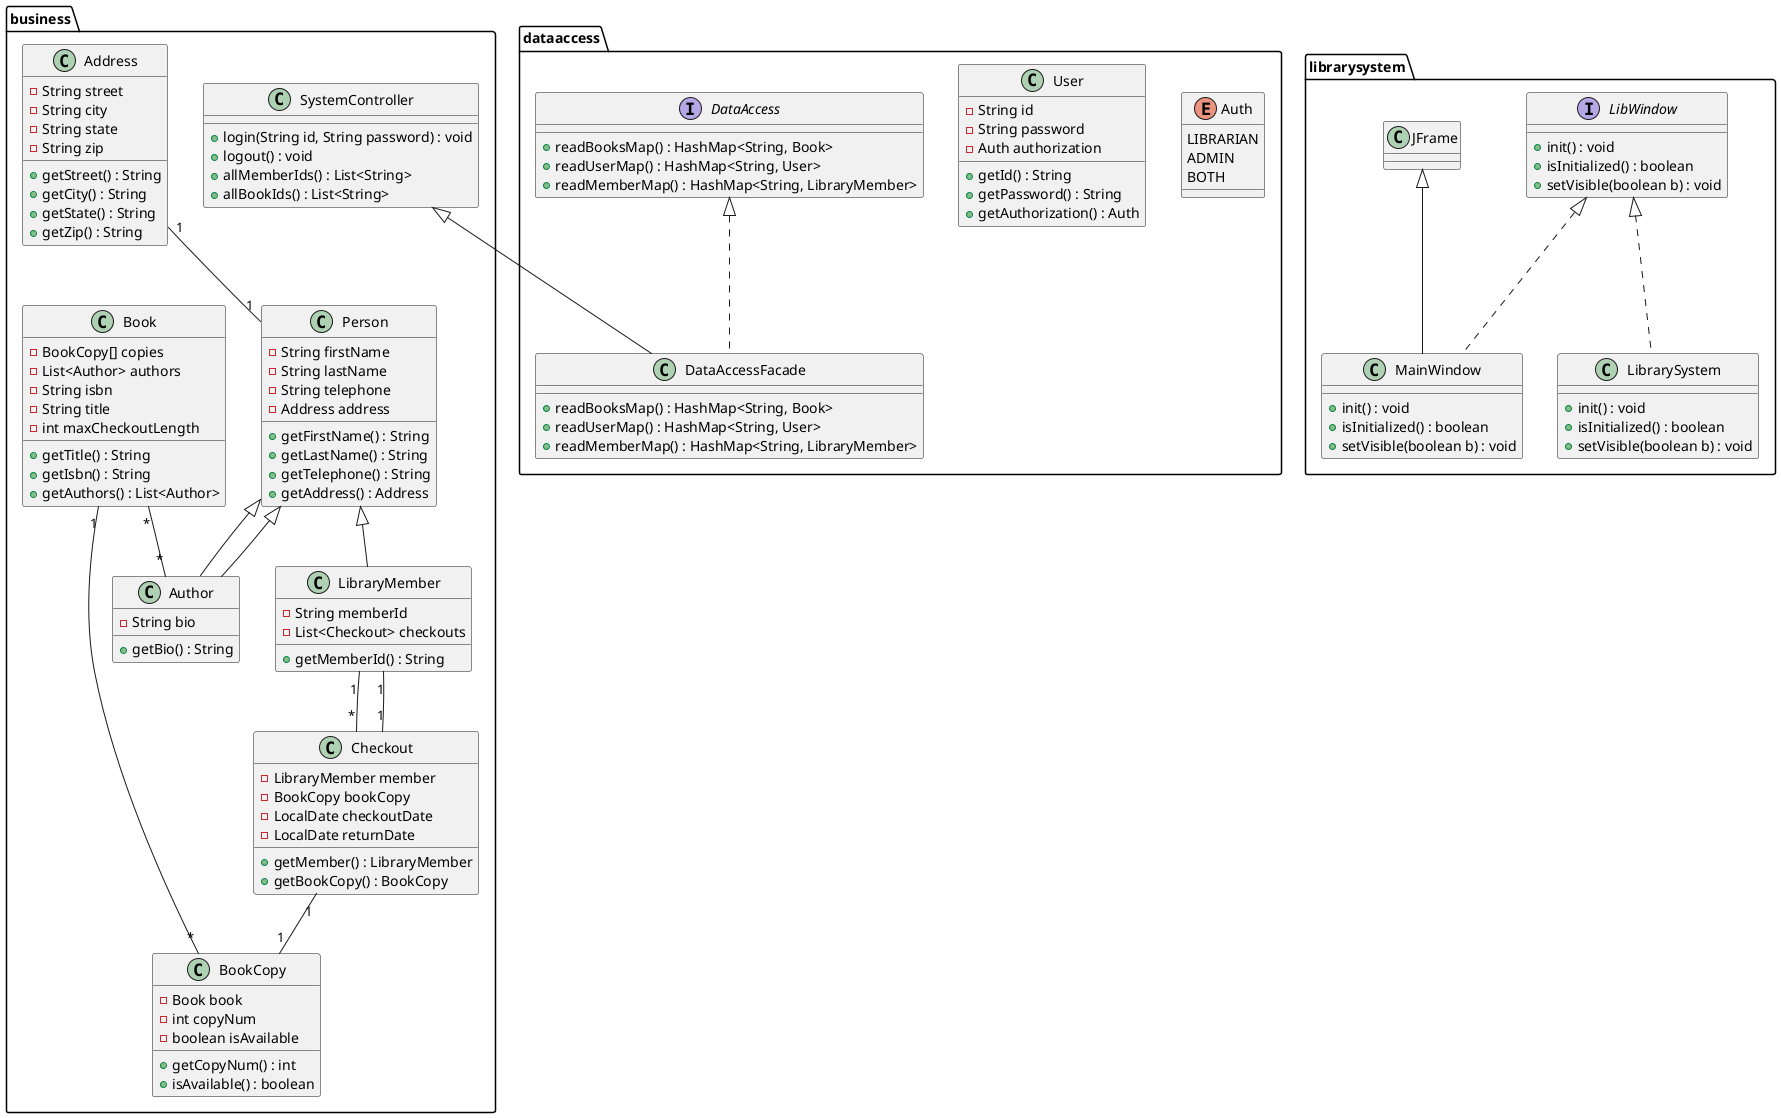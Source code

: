 @startuml

package business {
  class Address {
   - String street
   - String city
   - String state
   - String zip
   + getStreet() : String
   + getCity() : String
   + getState() : String
   + getZip() : String
  }

  class Person {
   - String firstName
   - String lastName
   - String telephone
   - Address address
   + getFirstName() : String
   + getLastName() : String
   + getTelephone() : String
   + getAddress() : Address
  }

  class Author extends Person {
   - String bio
   + getBio() : String
  }

  class Book {
   - BookCopy[] copies
   - List<Author> authors
   - String isbn
   - String title
   - int maxCheckoutLength
   + getTitle() : String
   + getIsbn() : String
   + getAuthors() : List<Author>
  }

  class BookCopy {
   - Book book
   - int copyNum
   - boolean isAvailable
   + getCopyNum() : int
   + isAvailable() : boolean
  }

  class LibraryMember extends Person {
   - String memberId
   - List<Checkout> checkouts
   + getMemberId() : String
  }

  class Checkout {
   - LibraryMember member
   - BookCopy bookCopy
   - LocalDate checkoutDate
   - LocalDate returnDate
   + getMember() : LibraryMember
   + getBookCopy() : BookCopy
  }

  class SystemController {
   + login(String id, String password) : void
   + logout() : void
   + allMemberIds() : List<String>
   + allBookIds() : List<String>
  }
}

package dataaccess {
  enum Auth {
   LIBRARIAN
   ADMIN
   BOTH
  }

  class User {
   - String id
   - String password
   - Auth authorization
   + getId() : String
   + getPassword() : String
   + getAuthorization() : Auth
  }

  interface DataAccess {
   + readBooksMap() : HashMap<String, Book>
   + readUserMap() : HashMap<String, User>
   + readMemberMap() : HashMap<String, LibraryMember>
  }

  class DataAccessFacade implements DataAccess {
   + readBooksMap() : HashMap<String, Book>
   + readUserMap() : HashMap<String, User>
   + readMemberMap() : HashMap<String, LibraryMember>
  }
}

package librarysystem {
  interface LibWindow {
   + init() : void
   + isInitialized() : boolean
   + setVisible(boolean b) : void
  }

  class LibrarySystem implements LibWindow {
   + init() : void
   + isInitialized() : boolean
   + setVisible(boolean b) : void
  }

  class MainWindow extends JFrame implements LibWindow {
   + init() : void
   + isInitialized() : boolean
   + setVisible(boolean b) : void
  }
}

Address "1" -- "1" Person
Person <|-- Author
LibraryMember "1" -- "*" Checkout
Book "1" -- "*" BookCopy
Book "*" -- "*" Author
Checkout "1" -- "1" BookCopy
Checkout "1" -- "1" LibraryMember
SystemController <|-- DataAccessFacade

@enduml